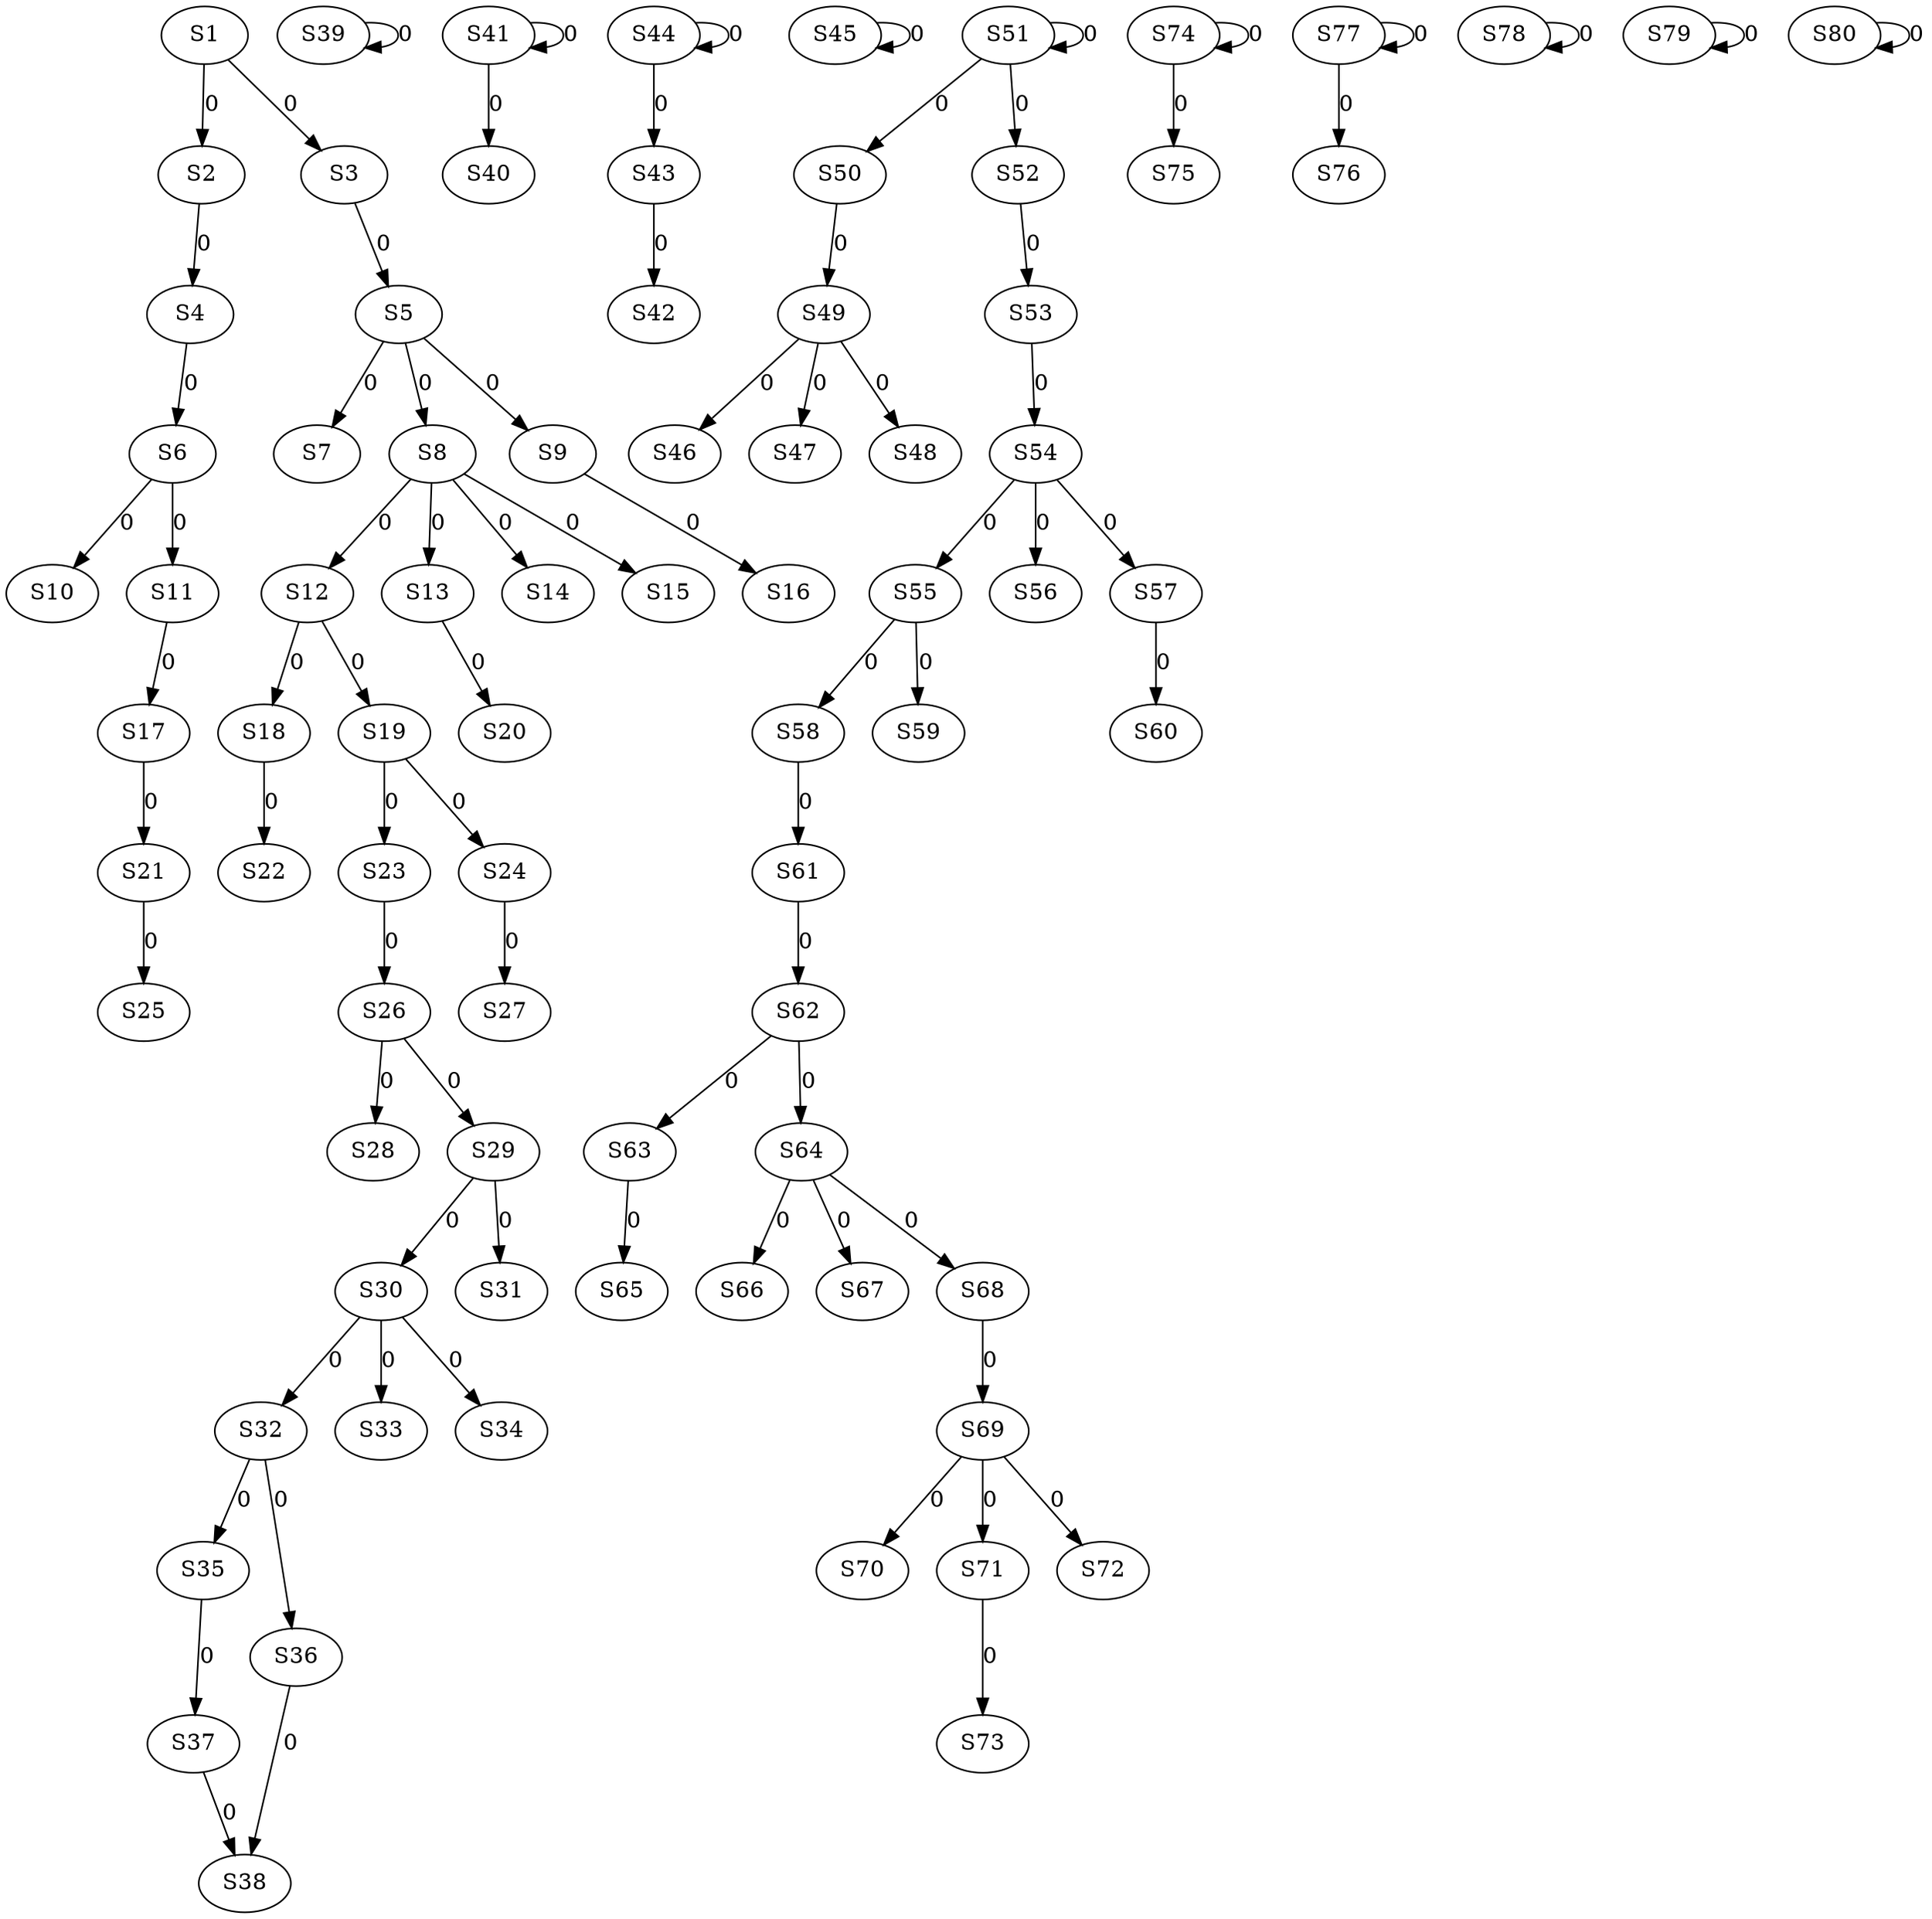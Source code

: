 strict digraph {
	S1 -> S2 [ label = 0 ];
	S1 -> S3 [ label = 0 ];
	S2 -> S4 [ label = 0 ];
	S3 -> S5 [ label = 0 ];
	S4 -> S6 [ label = 0 ];
	S5 -> S7 [ label = 0 ];
	S5 -> S8 [ label = 0 ];
	S5 -> S9 [ label = 0 ];
	S6 -> S10 [ label = 0 ];
	S6 -> S11 [ label = 0 ];
	S8 -> S12 [ label = 0 ];
	S8 -> S13 [ label = 0 ];
	S8 -> S14 [ label = 0 ];
	S8 -> S15 [ label = 0 ];
	S9 -> S16 [ label = 0 ];
	S11 -> S17 [ label = 0 ];
	S12 -> S18 [ label = 0 ];
	S12 -> S19 [ label = 0 ];
	S13 -> S20 [ label = 0 ];
	S17 -> S21 [ label = 0 ];
	S18 -> S22 [ label = 0 ];
	S19 -> S23 [ label = 0 ];
	S19 -> S24 [ label = 0 ];
	S21 -> S25 [ label = 0 ];
	S23 -> S26 [ label = 0 ];
	S24 -> S27 [ label = 0 ];
	S26 -> S28 [ label = 0 ];
	S26 -> S29 [ label = 0 ];
	S29 -> S30 [ label = 0 ];
	S29 -> S31 [ label = 0 ];
	S30 -> S32 [ label = 0 ];
	S30 -> S33 [ label = 0 ];
	S30 -> S34 [ label = 0 ];
	S32 -> S35 [ label = 0 ];
	S32 -> S36 [ label = 0 ];
	S35 -> S37 [ label = 0 ];
	S36 -> S38 [ label = 0 ];
	S39 -> S39 [ label = 0 ];
	S41 -> S40 [ label = 0 ];
	S41 -> S41 [ label = 0 ];
	S43 -> S42 [ label = 0 ];
	S44 -> S43 [ label = 0 ];
	S44 -> S44 [ label = 0 ];
	S45 -> S45 [ label = 0 ];
	S49 -> S46 [ label = 0 ];
	S49 -> S47 [ label = 0 ];
	S49 -> S48 [ label = 0 ];
	S50 -> S49 [ label = 0 ];
	S51 -> S50 [ label = 0 ];
	S51 -> S51 [ label = 0 ];
	S51 -> S52 [ label = 0 ];
	S52 -> S53 [ label = 0 ];
	S53 -> S54 [ label = 0 ];
	S54 -> S55 [ label = 0 ];
	S54 -> S56 [ label = 0 ];
	S54 -> S57 [ label = 0 ];
	S55 -> S58 [ label = 0 ];
	S55 -> S59 [ label = 0 ];
	S57 -> S60 [ label = 0 ];
	S58 -> S61 [ label = 0 ];
	S61 -> S62 [ label = 0 ];
	S62 -> S63 [ label = 0 ];
	S62 -> S64 [ label = 0 ];
	S63 -> S65 [ label = 0 ];
	S64 -> S66 [ label = 0 ];
	S64 -> S67 [ label = 0 ];
	S64 -> S68 [ label = 0 ];
	S68 -> S69 [ label = 0 ];
	S69 -> S70 [ label = 0 ];
	S69 -> S71 [ label = 0 ];
	S69 -> S72 [ label = 0 ];
	S71 -> S73 [ label = 0 ];
	S74 -> S74 [ label = 0 ];
	S74 -> S75 [ label = 0 ];
	S77 -> S76 [ label = 0 ];
	S77 -> S77 [ label = 0 ];
	S78 -> S78 [ label = 0 ];
	S79 -> S79 [ label = 0 ];
	S80 -> S80 [ label = 0 ];
	S37 -> S38 [ label = 0 ];
}